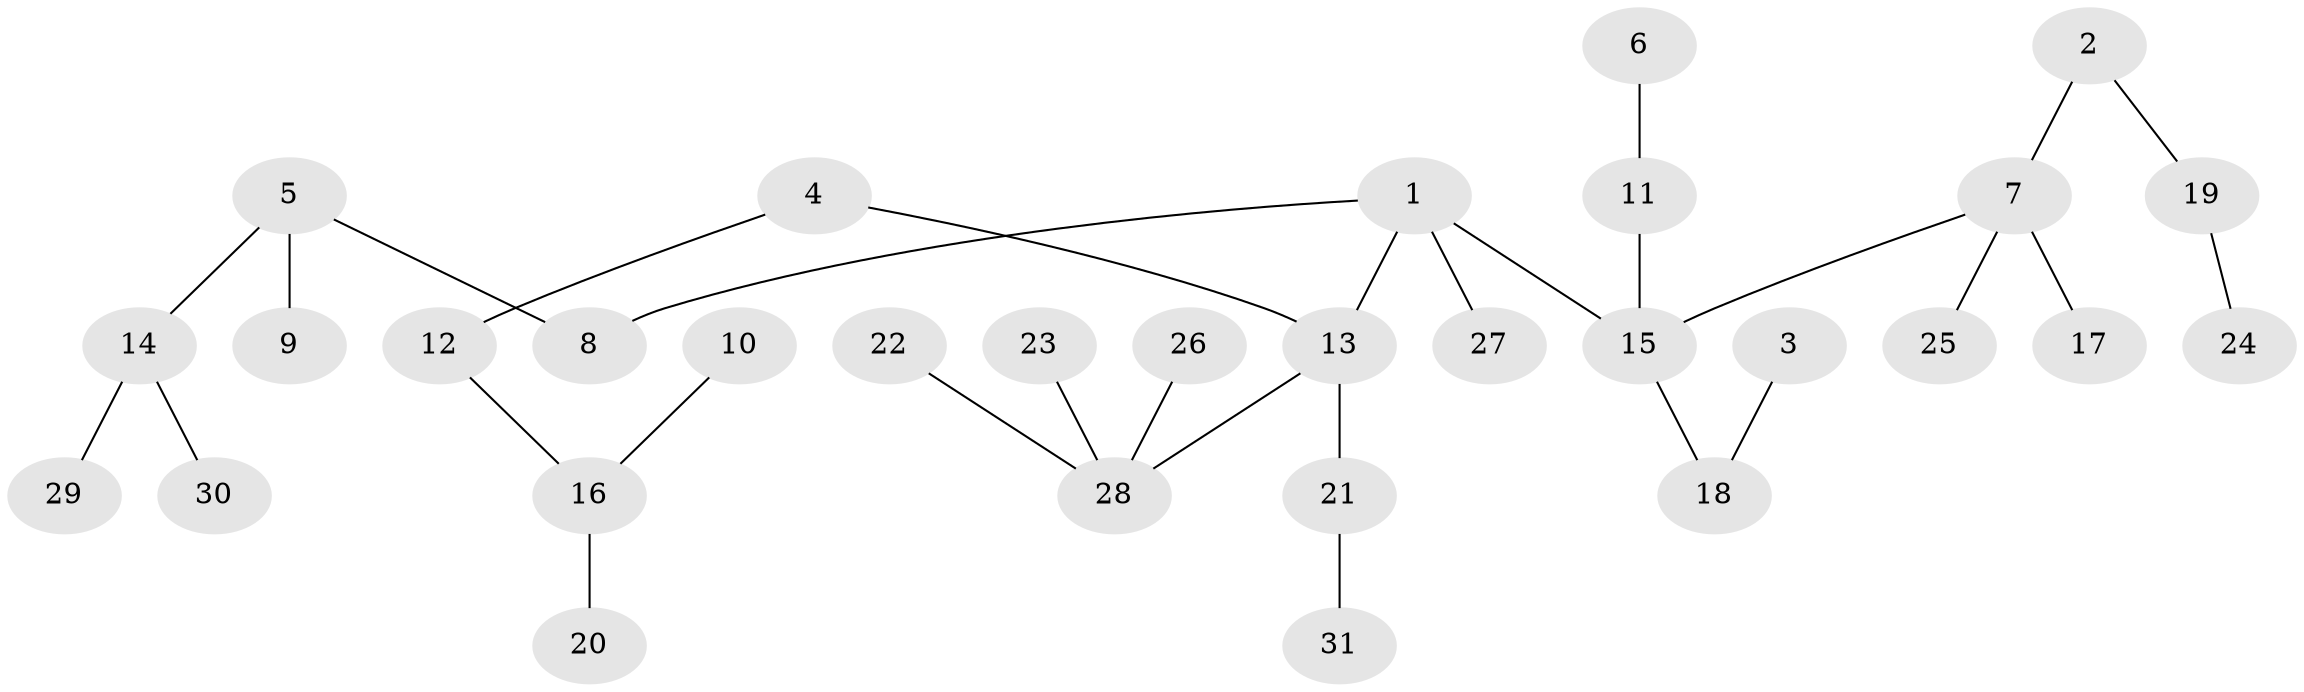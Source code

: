 // original degree distribution, {4: 0.09210526315789473, 6: 0.02631578947368421, 1: 0.5, 5: 0.013157894736842105, 3: 0.14473684210526316, 2: 0.2236842105263158}
// Generated by graph-tools (version 1.1) at 2025/37/03/04/25 23:37:24]
// undirected, 31 vertices, 30 edges
graph export_dot {
  node [color=gray90,style=filled];
  1;
  2;
  3;
  4;
  5;
  6;
  7;
  8;
  9;
  10;
  11;
  12;
  13;
  14;
  15;
  16;
  17;
  18;
  19;
  20;
  21;
  22;
  23;
  24;
  25;
  26;
  27;
  28;
  29;
  30;
  31;
  1 -- 8 [weight=1.0];
  1 -- 13 [weight=1.0];
  1 -- 15 [weight=1.0];
  1 -- 27 [weight=1.0];
  2 -- 7 [weight=1.0];
  2 -- 19 [weight=1.0];
  3 -- 18 [weight=1.0];
  4 -- 12 [weight=1.0];
  4 -- 13 [weight=1.0];
  5 -- 8 [weight=1.0];
  5 -- 9 [weight=1.0];
  5 -- 14 [weight=1.0];
  6 -- 11 [weight=1.0];
  7 -- 15 [weight=1.0];
  7 -- 17 [weight=1.0];
  7 -- 25 [weight=1.0];
  10 -- 16 [weight=1.0];
  11 -- 15 [weight=1.0];
  12 -- 16 [weight=1.0];
  13 -- 21 [weight=1.0];
  13 -- 28 [weight=1.0];
  14 -- 29 [weight=1.0];
  14 -- 30 [weight=1.0];
  15 -- 18 [weight=1.0];
  16 -- 20 [weight=1.0];
  19 -- 24 [weight=1.0];
  21 -- 31 [weight=1.0];
  22 -- 28 [weight=1.0];
  23 -- 28 [weight=1.0];
  26 -- 28 [weight=1.0];
}
